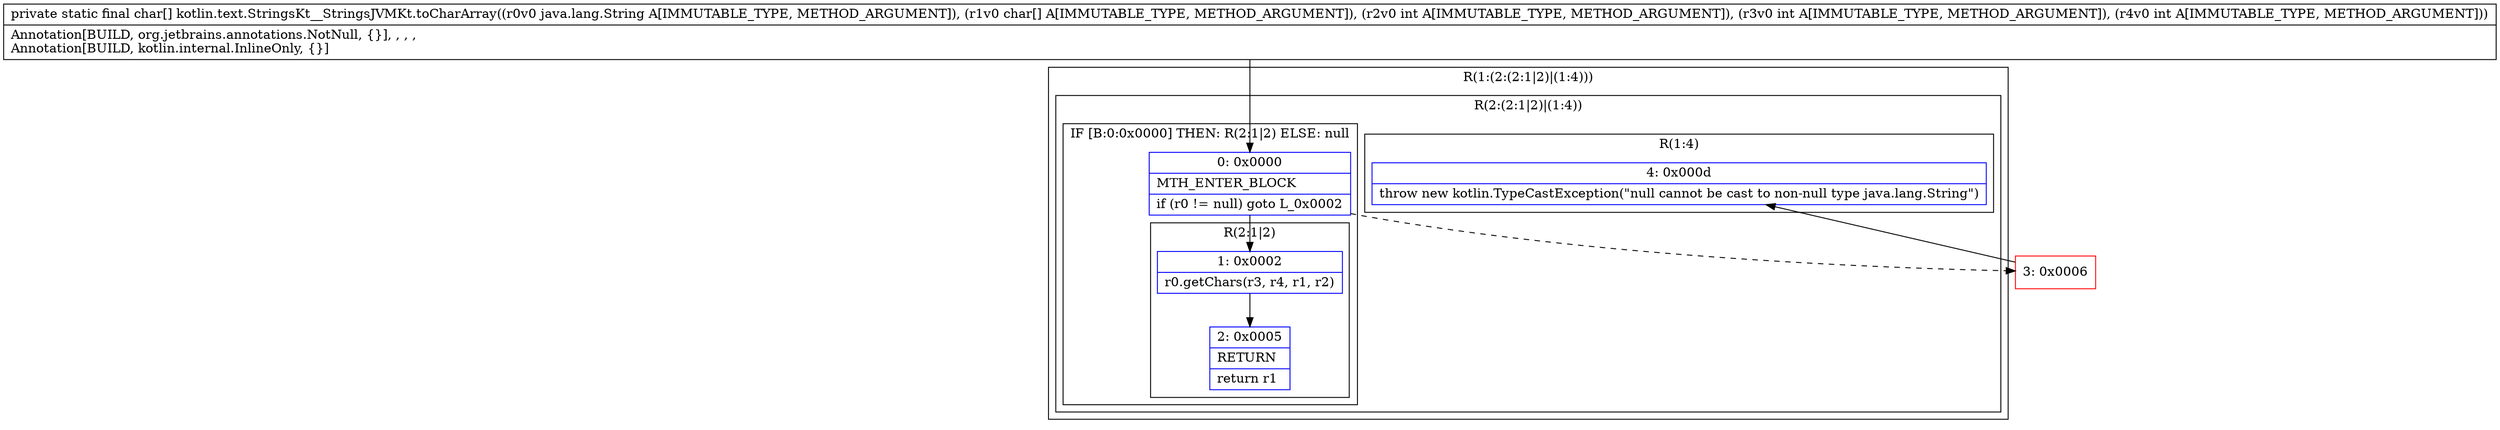 digraph "CFG forkotlin.text.StringsKt__StringsJVMKt.toCharArray(Ljava\/lang\/String;[CIII)[C" {
subgraph cluster_Region_276484169 {
label = "R(1:(2:(2:1|2)|(1:4)))";
node [shape=record,color=blue];
subgraph cluster_Region_775239701 {
label = "R(2:(2:1|2)|(1:4))";
node [shape=record,color=blue];
subgraph cluster_IfRegion_640613974 {
label = "IF [B:0:0x0000] THEN: R(2:1|2) ELSE: null";
node [shape=record,color=blue];
Node_0 [shape=record,label="{0\:\ 0x0000|MTH_ENTER_BLOCK\l|if (r0 != null) goto L_0x0002\l}"];
subgraph cluster_Region_367867451 {
label = "R(2:1|2)";
node [shape=record,color=blue];
Node_1 [shape=record,label="{1\:\ 0x0002|r0.getChars(r3, r4, r1, r2)\l}"];
Node_2 [shape=record,label="{2\:\ 0x0005|RETURN\l|return r1\l}"];
}
}
subgraph cluster_Region_1397965911 {
label = "R(1:4)";
node [shape=record,color=blue];
Node_4 [shape=record,label="{4\:\ 0x000d|throw new kotlin.TypeCastException(\"null cannot be cast to non\-null type java.lang.String\")\l}"];
}
}
}
Node_3 [shape=record,color=red,label="{3\:\ 0x0006}"];
MethodNode[shape=record,label="{private static final char[] kotlin.text.StringsKt__StringsJVMKt.toCharArray((r0v0 java.lang.String A[IMMUTABLE_TYPE, METHOD_ARGUMENT]), (r1v0 char[] A[IMMUTABLE_TYPE, METHOD_ARGUMENT]), (r2v0 int A[IMMUTABLE_TYPE, METHOD_ARGUMENT]), (r3v0 int A[IMMUTABLE_TYPE, METHOD_ARGUMENT]), (r4v0 int A[IMMUTABLE_TYPE, METHOD_ARGUMENT]))  | Annotation[BUILD, org.jetbrains.annotations.NotNull, \{\}], , , , \lAnnotation[BUILD, kotlin.internal.InlineOnly, \{\}]\l}"];
MethodNode -> Node_0;
Node_0 -> Node_1;
Node_0 -> Node_3[style=dashed];
Node_1 -> Node_2;
Node_3 -> Node_4;
}

